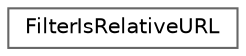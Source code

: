 digraph "Graphical Class Hierarchy"
{
 // INTERACTIVE_SVG=YES
 // LATEX_PDF_SIZE
  bgcolor="transparent";
  edge [fontname=Helvetica,fontsize=10,labelfontname=Helvetica,labelfontsize=10];
  node [fontname=Helvetica,fontsize=10,shape=box,height=0.2,width=0.4];
  rankdir="LR";
  Node0 [id="Node000000",label="FilterIsRelativeURL",height=0.2,width=0.4,color="grey40", fillcolor="white", style="filled",URL="$d7/d3d/class_filter_is_relative_u_r_l.html",tooltip="The implementation of the \"isRelativeURL\" filter."];
}
